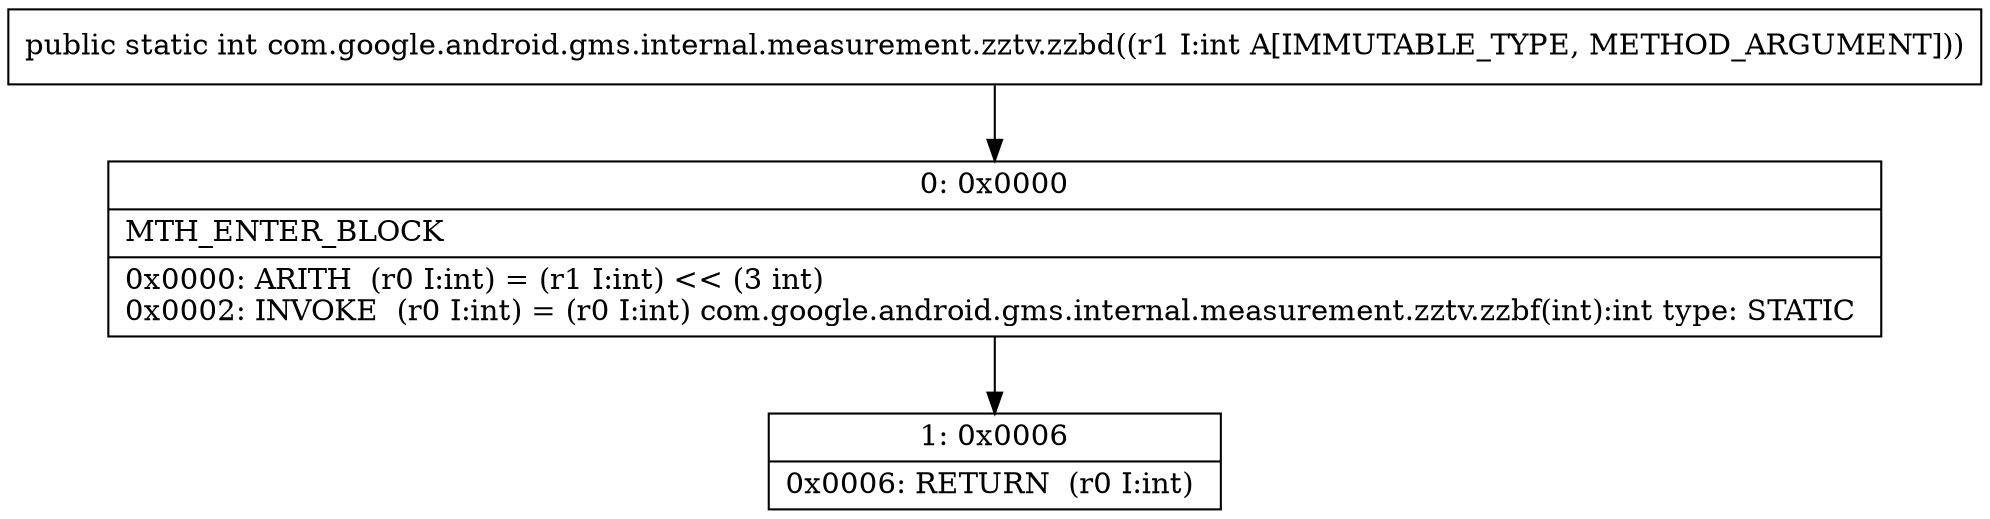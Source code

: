 digraph "CFG forcom.google.android.gms.internal.measurement.zztv.zzbd(I)I" {
Node_0 [shape=record,label="{0\:\ 0x0000|MTH_ENTER_BLOCK\l|0x0000: ARITH  (r0 I:int) = (r1 I:int) \<\< (3 int) \l0x0002: INVOKE  (r0 I:int) = (r0 I:int) com.google.android.gms.internal.measurement.zztv.zzbf(int):int type: STATIC \l}"];
Node_1 [shape=record,label="{1\:\ 0x0006|0x0006: RETURN  (r0 I:int) \l}"];
MethodNode[shape=record,label="{public static int com.google.android.gms.internal.measurement.zztv.zzbd((r1 I:int A[IMMUTABLE_TYPE, METHOD_ARGUMENT])) }"];
MethodNode -> Node_0;
Node_0 -> Node_1;
}

